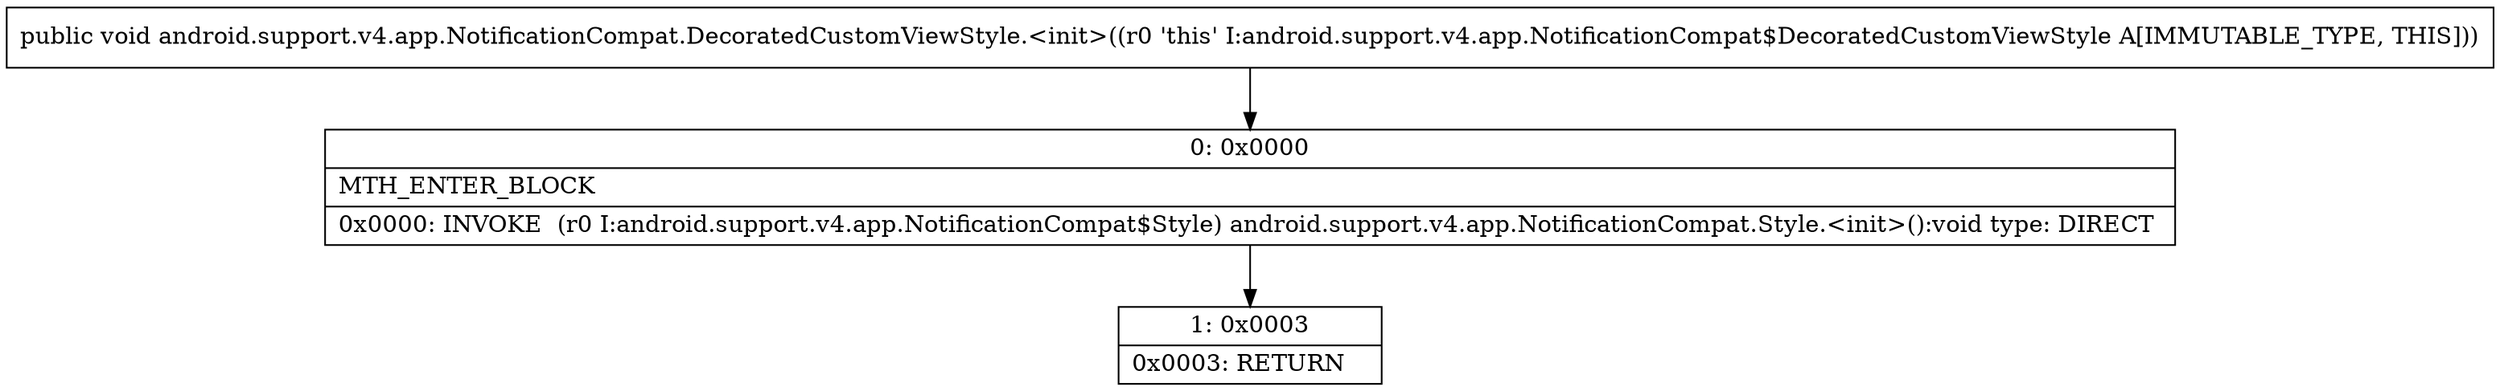digraph "CFG forandroid.support.v4.app.NotificationCompat.DecoratedCustomViewStyle.\<init\>()V" {
Node_0 [shape=record,label="{0\:\ 0x0000|MTH_ENTER_BLOCK\l|0x0000: INVOKE  (r0 I:android.support.v4.app.NotificationCompat$Style) android.support.v4.app.NotificationCompat.Style.\<init\>():void type: DIRECT \l}"];
Node_1 [shape=record,label="{1\:\ 0x0003|0x0003: RETURN   \l}"];
MethodNode[shape=record,label="{public void android.support.v4.app.NotificationCompat.DecoratedCustomViewStyle.\<init\>((r0 'this' I:android.support.v4.app.NotificationCompat$DecoratedCustomViewStyle A[IMMUTABLE_TYPE, THIS])) }"];
MethodNode -> Node_0;
Node_0 -> Node_1;
}

